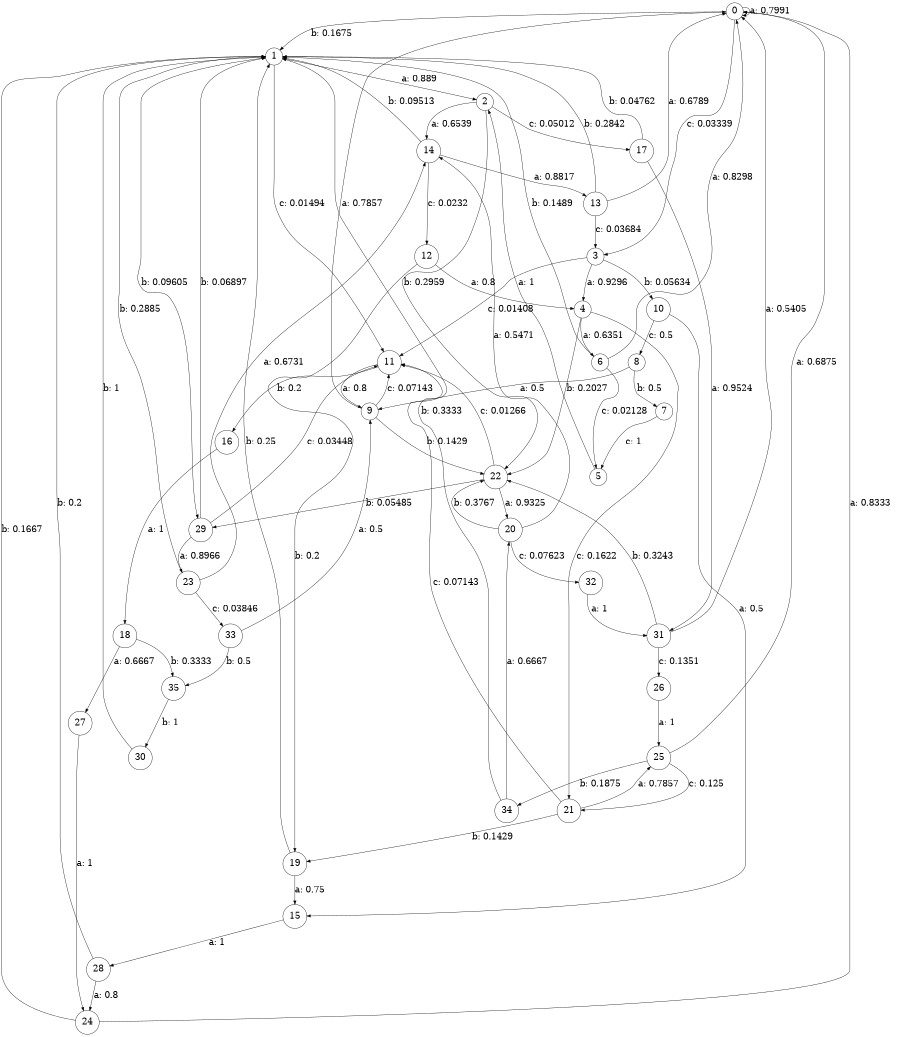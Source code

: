 digraph "d2-400nw-t0-cen-SML" {
size = "6,8.5";
ratio = "fill";
node [shape = circle];
node [fontsize = 24];
edge [fontsize = 24];
0 -> 0 [label = "a: 0.7991   "];
0 -> 1 [label = "b: 0.1675   "];
0 -> 3 [label = "c: 0.03339  "];
1 -> 2 [label = "a: 0.889    "];
1 -> 29 [label = "b: 0.09605  "];
1 -> 11 [label = "c: 0.01494  "];
2 -> 14 [label = "a: 0.6539   "];
2 -> 22 [label = "b: 0.2959   "];
2 -> 17 [label = "c: 0.05012  "];
3 -> 4 [label = "a: 0.9296   "];
3 -> 10 [label = "b: 0.05634  "];
3 -> 11 [label = "c: 0.01408  "];
4 -> 6 [label = "a: 0.6351   "];
4 -> 22 [label = "b: 0.2027   "];
4 -> 21 [label = "c: 0.1622   "];
5 -> 2 [label = "a: 1        "];
6 -> 0 [label = "a: 0.8298   "];
6 -> 1 [label = "b: 0.1489   "];
6 -> 5 [label = "c: 0.02128  "];
7 -> 5 [label = "c: 1        "];
8 -> 9 [label = "a: 0.5      "];
8 -> 7 [label = "b: 0.5      "];
9 -> 0 [label = "a: 0.7857   "];
9 -> 22 [label = "b: 0.1429   "];
9 -> 11 [label = "c: 0.07143  "];
10 -> 15 [label = "a: 0.5      "];
10 -> 8 [label = "c: 0.5      "];
11 -> 9 [label = "a: 0.8      "];
11 -> 16 [label = "b: 0.2      "];
12 -> 4 [label = "a: 0.8      "];
12 -> 19 [label = "b: 0.2      "];
13 -> 0 [label = "a: 0.6789   "];
13 -> 1 [label = "b: 0.2842   "];
13 -> 3 [label = "c: 0.03684  "];
14 -> 13 [label = "a: 0.8817   "];
14 -> 1 [label = "b: 0.09513  "];
14 -> 12 [label = "c: 0.0232   "];
15 -> 28 [label = "a: 1        "];
16 -> 18 [label = "a: 1        "];
17 -> 31 [label = "a: 0.9524   "];
17 -> 1 [label = "b: 0.04762  "];
18 -> 27 [label = "a: 0.6667   "];
18 -> 35 [label = "b: 0.3333   "];
19 -> 15 [label = "a: 0.75     "];
19 -> 1 [label = "b: 0.25     "];
20 -> 14 [label = "a: 0.5471   "];
20 -> 22 [label = "b: 0.3767   "];
20 -> 32 [label = "c: 0.07623  "];
21 -> 25 [label = "a: 0.7857   "];
21 -> 19 [label = "b: 0.1429   "];
21 -> 11 [label = "c: 0.07143  "];
22 -> 20 [label = "a: 0.9325   "];
22 -> 29 [label = "b: 0.05485  "];
22 -> 11 [label = "c: 0.01266  "];
23 -> 14 [label = "a: 0.6731   "];
23 -> 1 [label = "b: 0.2885   "];
23 -> 33 [label = "c: 0.03846  "];
24 -> 0 [label = "a: 0.8333   "];
24 -> 1 [label = "b: 0.1667   "];
25 -> 0 [label = "a: 0.6875   "];
25 -> 34 [label = "b: 0.1875   "];
25 -> 21 [label = "c: 0.125    "];
26 -> 25 [label = "a: 1        "];
27 -> 24 [label = "a: 1        "];
28 -> 24 [label = "a: 0.8      "];
28 -> 1 [label = "b: 0.2      "];
29 -> 23 [label = "a: 0.8966   "];
29 -> 1 [label = "b: 0.06897  "];
29 -> 11 [label = "c: 0.03448  "];
30 -> 1 [label = "b: 1        "];
31 -> 0 [label = "a: 0.5405   "];
31 -> 22 [label = "b: 0.3243   "];
31 -> 26 [label = "c: 0.1351   "];
32 -> 31 [label = "a: 1        "];
33 -> 9 [label = "a: 0.5      "];
33 -> 35 [label = "b: 0.5      "];
34 -> 20 [label = "a: 0.6667   "];
34 -> 1 [label = "b: 0.3333   "];
35 -> 30 [label = "b: 1        "];
}